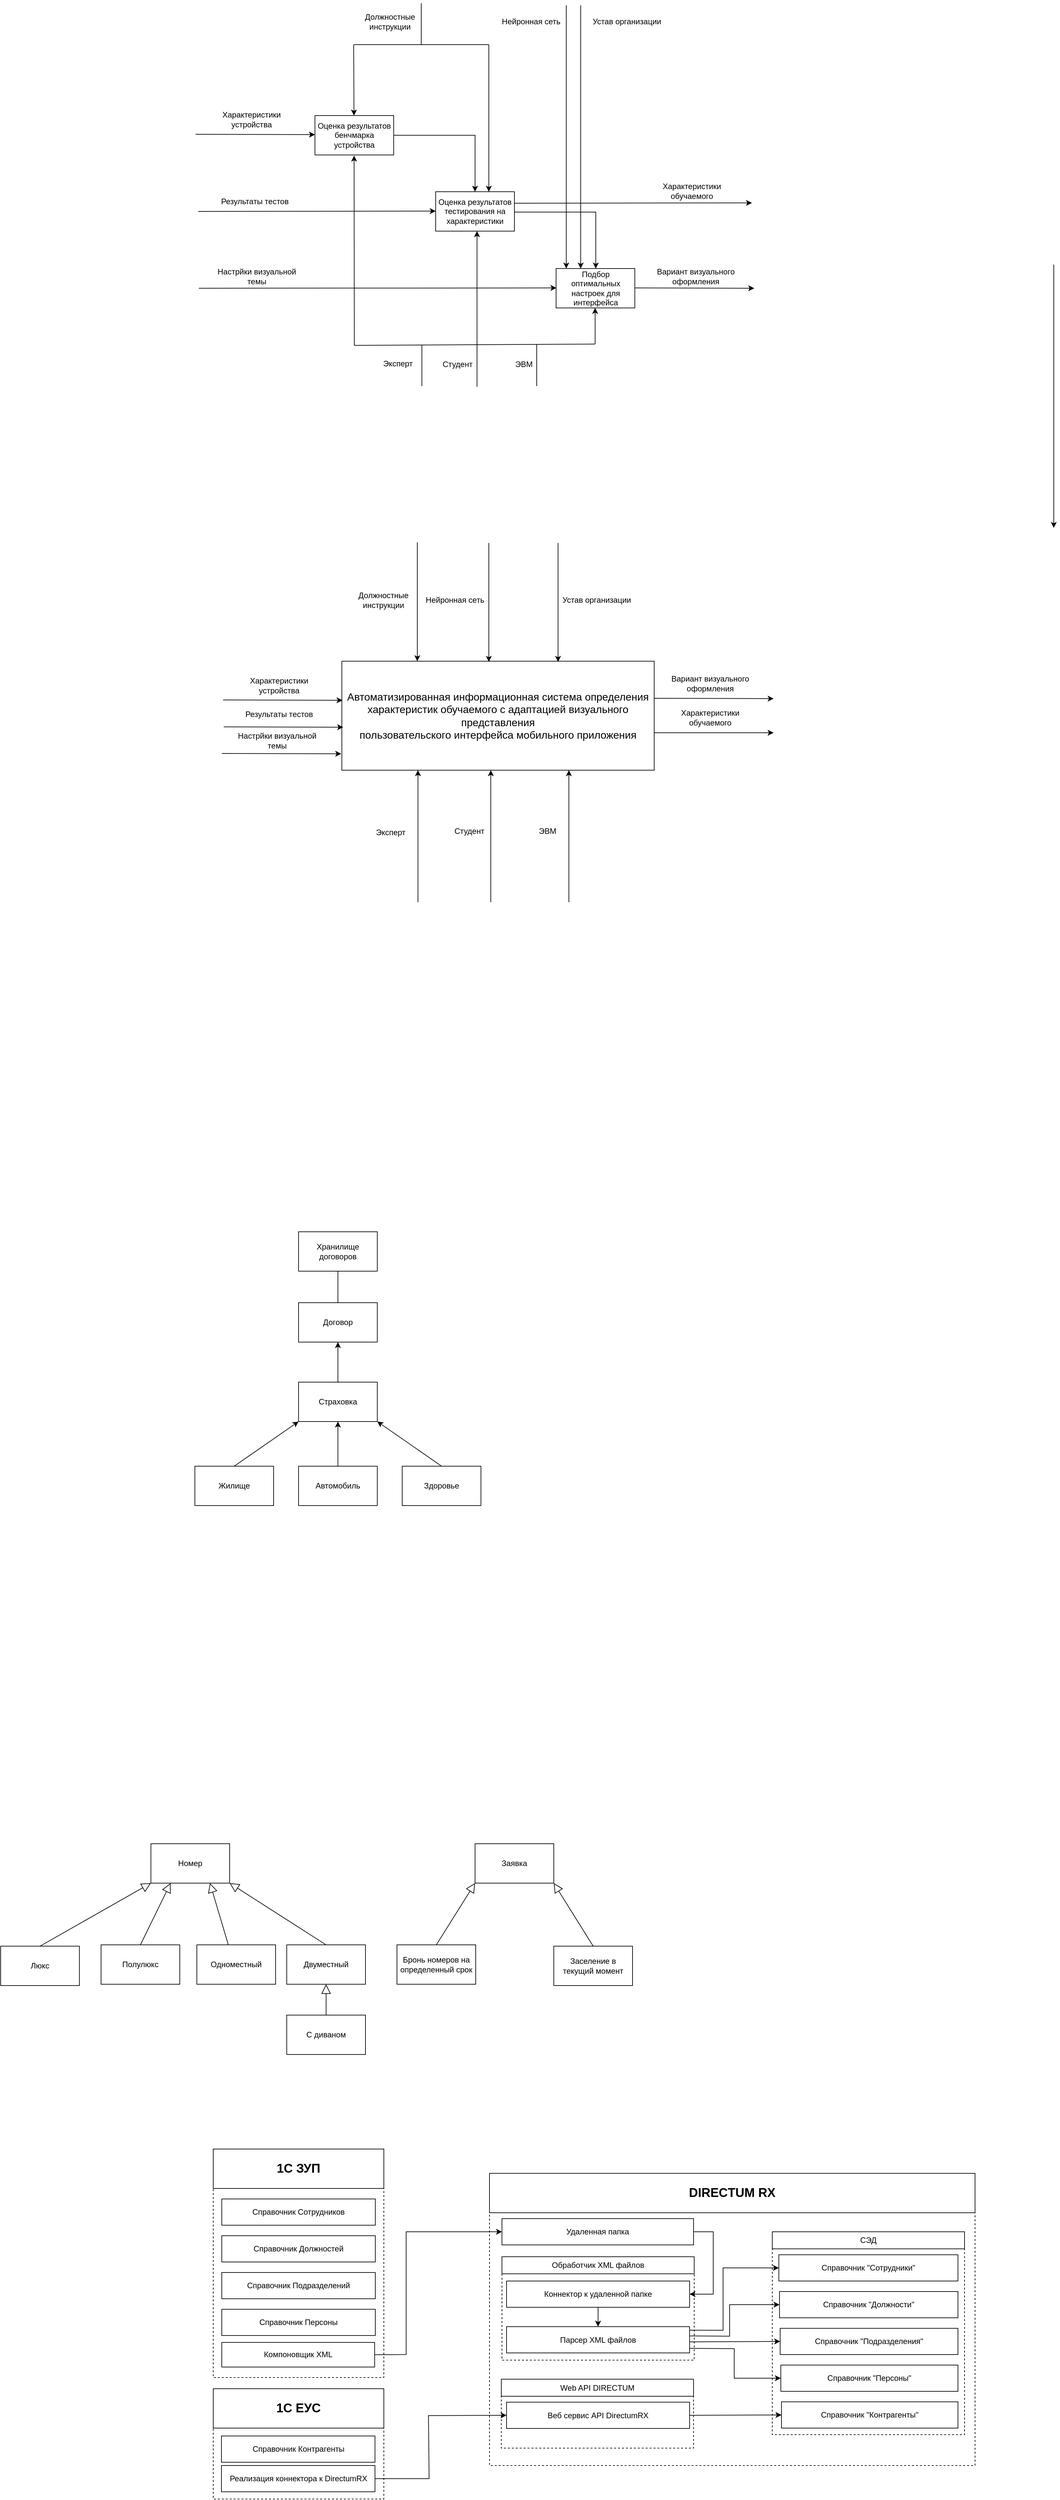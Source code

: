 <mxfile version="22.1.11" type="github">
  <diagram name="Page-1" id="gelu6Epa7kTJqXeX9UKj">
    <mxGraphModel dx="1434" dy="4142" grid="0" gridSize="10" guides="1" tooltips="1" connect="1" arrows="1" fold="1" page="0" pageScale="1" pageWidth="827" pageHeight="1169" math="0" shadow="0">
      <root>
        <mxCell id="0" />
        <mxCell id="1" parent="0" />
        <mxCell id="Wg8cdeqQvcbBTD9FfNea-1" value="" style="rounded=0;whiteSpace=wrap;html=1;dashed=1;" parent="1" vertex="1">
          <mxGeometry x="224" y="796" width="260" height="168" as="geometry" />
        </mxCell>
        <mxCell id="Wg8cdeqQvcbBTD9FfNea-2" value="&lt;b&gt;&lt;font style=&quot;font-size: 19px;&quot;&gt;1С ЕУС&lt;/font&gt;&lt;/b&gt;" style="rounded=0;whiteSpace=wrap;html=1;" parent="1" vertex="1">
          <mxGeometry x="224" y="796" width="260" height="60" as="geometry" />
        </mxCell>
        <mxCell id="lsx9GKsQaSSjaxy5WQpj-1" value="Номер" style="rounded=0;whiteSpace=wrap;html=1;" parent="1" vertex="1">
          <mxGeometry x="129" y="-34" width="120" height="60" as="geometry" />
        </mxCell>
        <mxCell id="lsx9GKsQaSSjaxy5WQpj-2" value="Люкс" style="rounded=0;whiteSpace=wrap;html=1;" parent="1" vertex="1">
          <mxGeometry x="-100" y="122" width="120" height="60" as="geometry" />
        </mxCell>
        <mxCell id="lsx9GKsQaSSjaxy5WQpj-3" value="Полулюкс" style="rounded=0;whiteSpace=wrap;html=1;" parent="1" vertex="1">
          <mxGeometry x="53" y="120" width="120" height="60" as="geometry" />
        </mxCell>
        <mxCell id="lsx9GKsQaSSjaxy5WQpj-4" value="Одноместный" style="rounded=0;whiteSpace=wrap;html=1;" parent="1" vertex="1">
          <mxGeometry x="199" y="120" width="120" height="60" as="geometry" />
        </mxCell>
        <mxCell id="lsx9GKsQaSSjaxy5WQpj-5" value="Двуместный" style="rounded=0;whiteSpace=wrap;html=1;" parent="1" vertex="1">
          <mxGeometry x="336" y="120" width="120" height="60" as="geometry" />
        </mxCell>
        <mxCell id="lsx9GKsQaSSjaxy5WQpj-6" value="С диваном" style="rounded=0;whiteSpace=wrap;html=1;" parent="1" vertex="1">
          <mxGeometry x="336" y="227" width="120" height="60" as="geometry" />
        </mxCell>
        <mxCell id="lsx9GKsQaSSjaxy5WQpj-12" value="Заявка" style="rounded=0;whiteSpace=wrap;html=1;" parent="1" vertex="1">
          <mxGeometry x="623" y="-34" width="120" height="60" as="geometry" />
        </mxCell>
        <mxCell id="lsx9GKsQaSSjaxy5WQpj-14" value="Бронь номеров на определенный срок" style="rounded=0;whiteSpace=wrap;html=1;" parent="1" vertex="1">
          <mxGeometry x="504" y="120" width="120" height="60" as="geometry" />
        </mxCell>
        <mxCell id="lsx9GKsQaSSjaxy5WQpj-15" value="Заселение в текущий момент" style="rounded=0;whiteSpace=wrap;html=1;" parent="1" vertex="1">
          <mxGeometry x="743" y="122" width="120" height="60" as="geometry" />
        </mxCell>
        <mxCell id="oyQbFAzgdjEaKiGW0z0I-9" style="edgeStyle=orthogonalEdgeStyle;rounded=0;orthogonalLoop=1;jettySize=auto;html=1;exitX=0.5;exitY=0;exitDx=0;exitDy=0;entryX=0.5;entryY=1;entryDx=0;entryDy=0;" parent="1" source="oyQbFAzgdjEaKiGW0z0I-1" target="oyQbFAzgdjEaKiGW0z0I-8" edge="1">
          <mxGeometry relative="1" as="geometry" />
        </mxCell>
        <mxCell id="oyQbFAzgdjEaKiGW0z0I-1" value="Страховка" style="rounded=0;whiteSpace=wrap;html=1;" parent="1" vertex="1">
          <mxGeometry x="354" y="-737" width="120" height="60" as="geometry" />
        </mxCell>
        <mxCell id="oyQbFAzgdjEaKiGW0z0I-2" value="Жилище" style="rounded=0;whiteSpace=wrap;html=1;" parent="1" vertex="1">
          <mxGeometry x="196" y="-609" width="120" height="60" as="geometry" />
        </mxCell>
        <mxCell id="oyQbFAzgdjEaKiGW0z0I-6" style="edgeStyle=orthogonalEdgeStyle;rounded=0;orthogonalLoop=1;jettySize=auto;html=1;exitX=0.5;exitY=0;exitDx=0;exitDy=0;entryX=0.5;entryY=1;entryDx=0;entryDy=0;" parent="1" source="oyQbFAzgdjEaKiGW0z0I-3" target="oyQbFAzgdjEaKiGW0z0I-1" edge="1">
          <mxGeometry relative="1" as="geometry" />
        </mxCell>
        <mxCell id="oyQbFAzgdjEaKiGW0z0I-3" value="Автомобиль" style="rounded=0;whiteSpace=wrap;html=1;" parent="1" vertex="1">
          <mxGeometry x="354" y="-609" width="120" height="60" as="geometry" />
        </mxCell>
        <mxCell id="oyQbFAzgdjEaKiGW0z0I-4" value="Здоровье" style="rounded=0;whiteSpace=wrap;html=1;" parent="1" vertex="1">
          <mxGeometry x="512" y="-609" width="120" height="60" as="geometry" />
        </mxCell>
        <mxCell id="oyQbFAzgdjEaKiGW0z0I-5" value="" style="endArrow=classic;html=1;rounded=0;exitX=0.5;exitY=0;exitDx=0;exitDy=0;entryX=0;entryY=1;entryDx=0;entryDy=0;" parent="1" source="oyQbFAzgdjEaKiGW0z0I-2" target="oyQbFAzgdjEaKiGW0z0I-1" edge="1">
          <mxGeometry width="50" height="50" relative="1" as="geometry">
            <mxPoint x="331" y="-620" as="sourcePoint" />
            <mxPoint x="381" y="-670" as="targetPoint" />
          </mxGeometry>
        </mxCell>
        <mxCell id="oyQbFAzgdjEaKiGW0z0I-7" value="" style="endArrow=classic;html=1;rounded=0;exitX=0.5;exitY=0;exitDx=0;exitDy=0;entryX=1;entryY=1;entryDx=0;entryDy=0;" parent="1" source="oyQbFAzgdjEaKiGW0z0I-4" target="oyQbFAzgdjEaKiGW0z0I-1" edge="1">
          <mxGeometry width="50" height="50" relative="1" as="geometry">
            <mxPoint x="472" y="-628" as="sourcePoint" />
            <mxPoint x="522" y="-678" as="targetPoint" />
          </mxGeometry>
        </mxCell>
        <mxCell id="oyQbFAzgdjEaKiGW0z0I-8" value="Договор" style="rounded=0;whiteSpace=wrap;html=1;" parent="1" vertex="1">
          <mxGeometry x="354" y="-858" width="120" height="60" as="geometry" />
        </mxCell>
        <mxCell id="oyQbFAzgdjEaKiGW0z0I-10" value="Хранилище договоров" style="rounded=0;whiteSpace=wrap;html=1;" parent="1" vertex="1">
          <mxGeometry x="354" y="-966" width="120" height="60" as="geometry" />
        </mxCell>
        <mxCell id="oyQbFAzgdjEaKiGW0z0I-12" value="" style="endArrow=none;html=1;rounded=0;entryX=0.5;entryY=1;entryDx=0;entryDy=0;exitX=0.5;exitY=0;exitDx=0;exitDy=0;" parent="1" source="oyQbFAzgdjEaKiGW0z0I-8" target="oyQbFAzgdjEaKiGW0z0I-10" edge="1">
          <mxGeometry width="50" height="50" relative="1" as="geometry">
            <mxPoint x="326" y="-788" as="sourcePoint" />
            <mxPoint x="376" y="-838" as="targetPoint" />
          </mxGeometry>
        </mxCell>
        <mxCell id="6N5KSUoRtckZIOzq281k-1" value="" style="endArrow=block;endFill=0;endSize=12;html=1;rounded=0;exitX=0.5;exitY=0;exitDx=0;exitDy=0;entryX=0;entryY=1;entryDx=0;entryDy=0;" parent="1" source="lsx9GKsQaSSjaxy5WQpj-2" target="lsx9GKsQaSSjaxy5WQpj-1" edge="1">
          <mxGeometry width="160" relative="1" as="geometry">
            <mxPoint x="-73" y="245" as="sourcePoint" />
            <mxPoint x="87" y="245" as="targetPoint" />
          </mxGeometry>
        </mxCell>
        <mxCell id="6N5KSUoRtckZIOzq281k-2" value="" style="endArrow=block;endFill=0;endSize=12;html=1;rounded=0;exitX=0.5;exitY=0;exitDx=0;exitDy=0;entryX=0.25;entryY=1;entryDx=0;entryDy=0;" parent="1" source="lsx9GKsQaSSjaxy5WQpj-3" target="lsx9GKsQaSSjaxy5WQpj-1" edge="1">
          <mxGeometry width="160" relative="1" as="geometry">
            <mxPoint x="-30" y="132" as="sourcePoint" />
            <mxPoint x="139" y="36" as="targetPoint" />
          </mxGeometry>
        </mxCell>
        <mxCell id="6N5KSUoRtckZIOzq281k-3" value="" style="endArrow=block;endFill=0;endSize=12;html=1;rounded=0;exitX=0.4;exitY=0;exitDx=0;exitDy=0;entryX=0.75;entryY=1;entryDx=0;entryDy=0;exitPerimeter=0;" parent="1" source="lsx9GKsQaSSjaxy5WQpj-4" target="lsx9GKsQaSSjaxy5WQpj-1" edge="1">
          <mxGeometry width="160" relative="1" as="geometry">
            <mxPoint x="123" y="130" as="sourcePoint" />
            <mxPoint x="169" y="36" as="targetPoint" />
          </mxGeometry>
        </mxCell>
        <mxCell id="6N5KSUoRtckZIOzq281k-4" value="" style="endArrow=block;endFill=0;endSize=12;html=1;rounded=0;exitX=0.5;exitY=0;exitDx=0;exitDy=0;entryX=1;entryY=1;entryDx=0;entryDy=0;" parent="1" source="lsx9GKsQaSSjaxy5WQpj-5" target="lsx9GKsQaSSjaxy5WQpj-1" edge="1">
          <mxGeometry width="160" relative="1" as="geometry">
            <mxPoint x="257" y="130" as="sourcePoint" />
            <mxPoint x="229" y="36" as="targetPoint" />
          </mxGeometry>
        </mxCell>
        <mxCell id="6N5KSUoRtckZIOzq281k-5" value="" style="endArrow=block;endFill=0;endSize=12;html=1;rounded=0;exitX=0.5;exitY=0;exitDx=0;exitDy=0;entryX=0.5;entryY=1;entryDx=0;entryDy=0;" parent="1" source="lsx9GKsQaSSjaxy5WQpj-6" target="lsx9GKsQaSSjaxy5WQpj-5" edge="1">
          <mxGeometry width="160" relative="1" as="geometry">
            <mxPoint x="406" y="130" as="sourcePoint" />
            <mxPoint x="381" y="211" as="targetPoint" />
          </mxGeometry>
        </mxCell>
        <mxCell id="6N5KSUoRtckZIOzq281k-7" value="" style="endArrow=block;endFill=0;endSize=12;html=1;rounded=0;entryX=0;entryY=1;entryDx=0;entryDy=0;exitX=0.5;exitY=0;exitDx=0;exitDy=0;" parent="1" source="lsx9GKsQaSSjaxy5WQpj-14" target="lsx9GKsQaSSjaxy5WQpj-12" edge="1">
          <mxGeometry width="160" relative="1" as="geometry">
            <mxPoint x="332" y="122" as="sourcePoint" />
            <mxPoint x="492" y="122" as="targetPoint" />
          </mxGeometry>
        </mxCell>
        <mxCell id="6N5KSUoRtckZIOzq281k-8" value="" style="endArrow=block;endFill=0;endSize=12;html=1;rounded=0;entryX=1;entryY=1;entryDx=0;entryDy=0;exitX=0.5;exitY=0;exitDx=0;exitDy=0;" parent="1" source="lsx9GKsQaSSjaxy5WQpj-15" target="lsx9GKsQaSSjaxy5WQpj-12" edge="1">
          <mxGeometry width="160" relative="1" as="geometry">
            <mxPoint x="574" y="130" as="sourcePoint" />
            <mxPoint x="633" y="36" as="targetPoint" />
          </mxGeometry>
        </mxCell>
        <mxCell id="-ynzB96KipkDcy184xXd-1" value="" style="rounded=0;whiteSpace=wrap;html=1;dashed=1;" parent="1" vertex="1">
          <mxGeometry x="224" y="431" width="260" height="348" as="geometry" />
        </mxCell>
        <mxCell id="-ynzB96KipkDcy184xXd-2" value="&lt;b&gt;&lt;font style=&quot;font-size: 19px;&quot;&gt;1C ЗУП&lt;/font&gt;&lt;/b&gt;" style="rounded=0;whiteSpace=wrap;html=1;" parent="1" vertex="1">
          <mxGeometry x="224" y="431" width="260" height="60" as="geometry" />
        </mxCell>
        <mxCell id="-ynzB96KipkDcy184xXd-3" value="Справочник Сотрудников" style="rounded=0;whiteSpace=wrap;html=1;" parent="1" vertex="1">
          <mxGeometry x="237" y="507" width="234" height="40" as="geometry" />
        </mxCell>
        <mxCell id="-ynzB96KipkDcy184xXd-4" value="Справочник Должностей" style="rounded=0;whiteSpace=wrap;html=1;" parent="1" vertex="1">
          <mxGeometry x="237" y="563" width="234" height="40" as="geometry" />
        </mxCell>
        <mxCell id="-ynzB96KipkDcy184xXd-5" value="Справочник Подразделений" style="rounded=0;whiteSpace=wrap;html=1;" parent="1" vertex="1">
          <mxGeometry x="237" y="619" width="234" height="40" as="geometry" />
        </mxCell>
        <mxCell id="-ynzB96KipkDcy184xXd-6" value="Справочник Персоны" style="rounded=0;whiteSpace=wrap;html=1;" parent="1" vertex="1">
          <mxGeometry x="237" y="675" width="234" height="40" as="geometry" />
        </mxCell>
        <mxCell id="-ynzB96KipkDcy184xXd-7" value="Справочник Контрагенты" style="rounded=0;whiteSpace=wrap;html=1;" parent="1" vertex="1">
          <mxGeometry x="236.5" y="868" width="234" height="40" as="geometry" />
        </mxCell>
        <mxCell id="-ynzB96KipkDcy184xXd-8" value="Реализация коннектора к DirectumRX" style="rounded=0;whiteSpace=wrap;html=1;" parent="1" vertex="1">
          <mxGeometry x="236.5" y="913" width="234" height="40" as="geometry" />
        </mxCell>
        <mxCell id="-ynzB96KipkDcy184xXd-9" value="" style="rounded=0;whiteSpace=wrap;html=1;dashed=1;" parent="1" vertex="1">
          <mxGeometry x="645" y="468" width="740" height="445" as="geometry" />
        </mxCell>
        <mxCell id="-ynzB96KipkDcy184xXd-10" value="&lt;b&gt;&lt;font style=&quot;font-size: 19px;&quot;&gt;DIRECTUM RX&lt;/font&gt;&lt;/b&gt;" style="rounded=0;whiteSpace=wrap;html=1;" parent="1" vertex="1">
          <mxGeometry x="645" y="468" width="740" height="60" as="geometry" />
        </mxCell>
        <mxCell id="-ynzB96KipkDcy184xXd-11" value="" style="rounded=0;whiteSpace=wrap;html=1;dashed=1;" parent="1" vertex="1">
          <mxGeometry x="663" y="781.5" width="293" height="105" as="geometry" />
        </mxCell>
        <mxCell id="-ynzB96KipkDcy184xXd-12" value="Web API DIRECTUM" style="rounded=0;whiteSpace=wrap;html=1;" parent="1" vertex="1">
          <mxGeometry x="663" y="781.5" width="293" height="26" as="geometry" />
        </mxCell>
        <mxCell id="-ynzB96KipkDcy184xXd-13" value="Веб сервис API DirectumRX" style="rounded=0;whiteSpace=wrap;html=1;" parent="1" vertex="1">
          <mxGeometry x="671" y="816.5" width="279" height="40" as="geometry" />
        </mxCell>
        <mxCell id="-ynzB96KipkDcy184xXd-15" value="" style="rounded=0;whiteSpace=wrap;html=1;dashed=1;" parent="1" vertex="1">
          <mxGeometry x="664" y="621" width="293" height="131.5" as="geometry" />
        </mxCell>
        <mxCell id="-ynzB96KipkDcy184xXd-16" value="Обработчик XML файлов" style="rounded=0;whiteSpace=wrap;html=1;" parent="1" vertex="1">
          <mxGeometry x="664" y="595" width="293" height="26" as="geometry" />
        </mxCell>
        <mxCell id="-ynzB96KipkDcy184xXd-14" value="Коннектор к удаленной папке" style="rounded=0;whiteSpace=wrap;html=1;" parent="1" vertex="1">
          <mxGeometry x="671" y="632" width="279" height="40" as="geometry" />
        </mxCell>
        <mxCell id="-ynzB96KipkDcy184xXd-17" value="Парсер XML файлов" style="rounded=0;whiteSpace=wrap;html=1;" parent="1" vertex="1">
          <mxGeometry x="671" y="701.5" width="279" height="40" as="geometry" />
        </mxCell>
        <mxCell id="-ynzB96KipkDcy184xXd-18" value="" style="rounded=0;whiteSpace=wrap;html=1;dashed=1;" parent="1" vertex="1">
          <mxGeometry x="1076" y="557" width="293" height="309" as="geometry" />
        </mxCell>
        <mxCell id="-ynzB96KipkDcy184xXd-19" value="СЭД" style="rounded=0;whiteSpace=wrap;html=1;" parent="1" vertex="1">
          <mxGeometry x="1076" y="557" width="293" height="26" as="geometry" />
        </mxCell>
        <mxCell id="-ynzB96KipkDcy184xXd-26" value="Справочник &quot;Сотрудники&quot;" style="rounded=0;whiteSpace=wrap;html=1;" parent="1" vertex="1">
          <mxGeometry x="1086" y="592" width="273" height="40" as="geometry" />
        </mxCell>
        <mxCell id="-ynzB96KipkDcy184xXd-27" value="Справочник &quot;Должности&quot;" style="rounded=0;whiteSpace=wrap;html=1;" parent="1" vertex="1">
          <mxGeometry x="1087" y="648" width="272" height="40" as="geometry" />
        </mxCell>
        <mxCell id="-ynzB96KipkDcy184xXd-28" value="Справочник &quot;Подразделения&quot;" style="rounded=0;whiteSpace=wrap;html=1;" parent="1" vertex="1">
          <mxGeometry x="1088" y="704" width="271" height="40" as="geometry" />
        </mxCell>
        <mxCell id="-ynzB96KipkDcy184xXd-29" value="Справочник &quot;Персоны&quot;" style="rounded=0;whiteSpace=wrap;html=1;" parent="1" vertex="1">
          <mxGeometry x="1089" y="760" width="270" height="40" as="geometry" />
        </mxCell>
        <mxCell id="-ynzB96KipkDcy184xXd-30" value="Справочник &quot;Контрагенты&quot;" style="rounded=0;whiteSpace=wrap;html=1;" parent="1" vertex="1">
          <mxGeometry x="1090" y="816" width="269" height="40" as="geometry" />
        </mxCell>
        <mxCell id="-ynzB96KipkDcy184xXd-32" value="" style="endArrow=classic;html=1;rounded=0;exitX=0.5;exitY=1;exitDx=0;exitDy=0;entryX=0.5;entryY=0;entryDx=0;entryDy=0;" parent="1" source="-ynzB96KipkDcy184xXd-14" target="-ynzB96KipkDcy184xXd-17" edge="1">
          <mxGeometry width="50" height="50" relative="1" as="geometry">
            <mxPoint x="807" y="723.5" as="sourcePoint" />
            <mxPoint x="857" y="673.5" as="targetPoint" />
          </mxGeometry>
        </mxCell>
        <mxCell id="-ynzB96KipkDcy184xXd-33" value="" style="endArrow=classic;html=1;rounded=0;exitX=1;exitY=0.5;exitDx=0;exitDy=0;entryX=0;entryY=0.5;entryDx=0;entryDy=0;" parent="1" source="-ynzB96KipkDcy184xXd-8" target="-ynzB96KipkDcy184xXd-13" edge="1">
          <mxGeometry width="50" height="50" relative="1" as="geometry">
            <mxPoint x="781" y="758" as="sourcePoint" />
            <mxPoint x="831" y="708" as="targetPoint" />
            <Array as="points">
              <mxPoint x="553" y="933" />
              <mxPoint x="552" y="837" />
            </Array>
          </mxGeometry>
        </mxCell>
        <mxCell id="-ynzB96KipkDcy184xXd-34" value="" style="endArrow=classic;html=1;rounded=0;exitX=1;exitY=0.5;exitDx=0;exitDy=0;entryX=0;entryY=0.5;entryDx=0;entryDy=0;" parent="1" source="-ynzB96KipkDcy184xXd-13" target="-ynzB96KipkDcy184xXd-30" edge="1">
          <mxGeometry width="50" height="50" relative="1" as="geometry">
            <mxPoint x="781" y="657" as="sourcePoint" />
            <mxPoint x="831" y="607" as="targetPoint" />
          </mxGeometry>
        </mxCell>
        <mxCell id="-ynzB96KipkDcy184xXd-35" value="" style="endArrow=classic;html=1;rounded=0;exitX=1.002;exitY=0.354;exitDx=0;exitDy=0;entryX=0;entryY=0.5;entryDx=0;entryDy=0;exitPerimeter=0;" parent="1" source="-ynzB96KipkDcy184xXd-17" target="-ynzB96KipkDcy184xXd-27" edge="1">
          <mxGeometry width="50" height="50" relative="1" as="geometry">
            <mxPoint x="781" y="771" as="sourcePoint" />
            <mxPoint x="831" y="721" as="targetPoint" />
            <Array as="points">
              <mxPoint x="1011" y="716" />
              <mxPoint x="1011" y="668" />
            </Array>
          </mxGeometry>
        </mxCell>
        <mxCell id="-ynzB96KipkDcy184xXd-36" value="" style="endArrow=classic;html=1;rounded=0;exitX=1;exitY=0.134;exitDx=0;exitDy=0;entryX=0;entryY=0.5;entryDx=0;entryDy=0;exitPerimeter=0;" parent="1" source="-ynzB96KipkDcy184xXd-17" target="-ynzB96KipkDcy184xXd-26" edge="1">
          <mxGeometry width="50" height="50" relative="1" as="geometry">
            <mxPoint x="954" y="642" as="sourcePoint" />
            <mxPoint x="1004" y="592" as="targetPoint" />
            <Array as="points">
              <mxPoint x="1001" y="707" />
              <mxPoint x="1001" y="612" />
            </Array>
          </mxGeometry>
        </mxCell>
        <mxCell id="-ynzB96KipkDcy184xXd-38" value="" style="endArrow=classic;html=1;rounded=0;exitX=1.002;exitY=0.578;exitDx=0;exitDy=0;entryX=0;entryY=0.5;entryDx=0;entryDy=0;exitPerimeter=0;" parent="1" source="-ynzB96KipkDcy184xXd-17" target="-ynzB96KipkDcy184xXd-28" edge="1">
          <mxGeometry width="50" height="50" relative="1" as="geometry">
            <mxPoint x="971" y="794" as="sourcePoint" />
            <mxPoint x="1021" y="744" as="targetPoint" />
          </mxGeometry>
        </mxCell>
        <mxCell id="-ynzB96KipkDcy184xXd-39" value="" style="endArrow=classic;html=1;rounded=0;exitX=0.999;exitY=0.826;exitDx=0;exitDy=0;exitPerimeter=0;entryX=0;entryY=0.5;entryDx=0;entryDy=0;" parent="1" source="-ynzB96KipkDcy184xXd-17" target="-ynzB96KipkDcy184xXd-29" edge="1">
          <mxGeometry width="50" height="50" relative="1" as="geometry">
            <mxPoint x="994" y="799" as="sourcePoint" />
            <mxPoint x="1044" y="749" as="targetPoint" />
            <Array as="points">
              <mxPoint x="1018" y="735" />
              <mxPoint x="1018" y="780" />
            </Array>
          </mxGeometry>
        </mxCell>
        <mxCell id="-ynzB96KipkDcy184xXd-40" value="Удаленная папка" style="rounded=0;whiteSpace=wrap;html=1;" parent="1" vertex="1">
          <mxGeometry x="664" y="537" width="292" height="40" as="geometry" />
        </mxCell>
        <mxCell id="-ynzB96KipkDcy184xXd-41" value="" style="endArrow=classic;html=1;rounded=0;exitX=1;exitY=0.5;exitDx=0;exitDy=0;entryX=1;entryY=0.5;entryDx=0;entryDy=0;" parent="1" source="-ynzB96KipkDcy184xXd-40" target="-ynzB96KipkDcy184xXd-14" edge="1">
          <mxGeometry width="50" height="50" relative="1" as="geometry">
            <mxPoint x="972" y="599" as="sourcePoint" />
            <mxPoint x="1022" y="549" as="targetPoint" />
            <Array as="points">
              <mxPoint x="986" y="557" />
              <mxPoint x="986" y="652" />
            </Array>
          </mxGeometry>
        </mxCell>
        <mxCell id="-ynzB96KipkDcy184xXd-43" value="Компоновщик XML" style="rounded=0;whiteSpace=wrap;html=1;" parent="1" vertex="1">
          <mxGeometry x="237" y="725.5" width="233" height="37.5" as="geometry" />
        </mxCell>
        <mxCell id="-ynzB96KipkDcy184xXd-44" value="" style="endArrow=classic;html=1;rounded=0;exitX=1;exitY=0.5;exitDx=0;exitDy=0;entryX=0;entryY=0.5;entryDx=0;entryDy=0;" parent="1" source="-ynzB96KipkDcy184xXd-43" target="-ynzB96KipkDcy184xXd-40" edge="1">
          <mxGeometry width="50" height="50" relative="1" as="geometry">
            <mxPoint x="524" y="795" as="sourcePoint" />
            <mxPoint x="574" y="745" as="targetPoint" />
            <Array as="points">
              <mxPoint x="518" y="744" />
              <mxPoint x="518" y="557" />
            </Array>
          </mxGeometry>
        </mxCell>
        <mxCell id="WsaXtoAqv793g3OVzuPL-1" value="&lt;font style=&quot;font-size: 16px;&quot;&gt;Автоматизированная информационная система определения&lt;br&gt;характеристик обучаемого с адаптацией визуального представления&lt;br&gt;пользовательского интерфейса мобильного приложения&lt;/font&gt;" style="rounded=0;whiteSpace=wrap;html=1;" vertex="1" parent="1">
          <mxGeometry x="420" y="-1835" width="476" height="166" as="geometry" />
        </mxCell>
        <mxCell id="WsaXtoAqv793g3OVzuPL-2" value="" style="endArrow=classic;html=1;rounded=0;exitX=1;exitY=0.25;exitDx=0;exitDy=0;" edge="1" parent="1">
          <mxGeometry width="50" height="50" relative="1" as="geometry">
            <mxPoint x="896" y="-1778.5" as="sourcePoint" />
            <mxPoint x="1078" y="-1778" as="targetPoint" />
          </mxGeometry>
        </mxCell>
        <mxCell id="WsaXtoAqv793g3OVzuPL-5" value="Вариант визуального оформления" style="text;html=1;strokeColor=none;fillColor=none;align=center;verticalAlign=middle;whiteSpace=wrap;rounded=0;" vertex="1" parent="1">
          <mxGeometry x="918" y="-1816" width="127" height="30" as="geometry" />
        </mxCell>
        <mxCell id="WsaXtoAqv793g3OVzuPL-6" value="" style="endArrow=classic;html=1;rounded=0;exitX=1;exitY=0.25;exitDx=0;exitDy=0;" edge="1" parent="1">
          <mxGeometry width="50" height="50" relative="1" as="geometry">
            <mxPoint x="896" y="-1726" as="sourcePoint" />
            <mxPoint x="1078" y="-1726" as="targetPoint" />
          </mxGeometry>
        </mxCell>
        <mxCell id="WsaXtoAqv793g3OVzuPL-7" value="Характеристики обучаемого" style="text;html=1;strokeColor=none;fillColor=none;align=center;verticalAlign=middle;whiteSpace=wrap;rounded=0;" vertex="1" parent="1">
          <mxGeometry x="918" y="-1764" width="127" height="30" as="geometry" />
        </mxCell>
        <mxCell id="WsaXtoAqv793g3OVzuPL-8" value="" style="endArrow=classic;html=1;rounded=0;exitX=1;exitY=0.25;exitDx=0;exitDy=0;" edge="1" parent="1">
          <mxGeometry width="50" height="50" relative="1" as="geometry">
            <mxPoint x="239" y="-1776" as="sourcePoint" />
            <mxPoint x="421" y="-1775.5" as="targetPoint" />
          </mxGeometry>
        </mxCell>
        <mxCell id="WsaXtoAqv793g3OVzuPL-9" value="Характеристики устройства" style="text;html=1;strokeColor=none;fillColor=none;align=center;verticalAlign=middle;whiteSpace=wrap;rounded=0;" vertex="1" parent="1">
          <mxGeometry x="261" y="-1813.5" width="127" height="30" as="geometry" />
        </mxCell>
        <mxCell id="WsaXtoAqv793g3OVzuPL-10" value="" style="endArrow=classic;html=1;rounded=0;exitX=1;exitY=0.25;exitDx=0;exitDy=0;" edge="1" parent="1">
          <mxGeometry width="50" height="50" relative="1" as="geometry">
            <mxPoint x="240" y="-1735" as="sourcePoint" />
            <mxPoint x="422" y="-1734.5" as="targetPoint" />
          </mxGeometry>
        </mxCell>
        <mxCell id="WsaXtoAqv793g3OVzuPL-11" value="Результаты тестов" style="text;html=1;strokeColor=none;fillColor=none;align=center;verticalAlign=middle;whiteSpace=wrap;rounded=0;" vertex="1" parent="1">
          <mxGeometry x="261" y="-1769.5" width="127" height="30" as="geometry" />
        </mxCell>
        <mxCell id="WsaXtoAqv793g3OVzuPL-13" value="" style="endArrow=classic;html=1;rounded=0;entryX=0.25;entryY=1;entryDx=0;entryDy=0;" edge="1" parent="1">
          <mxGeometry width="50" height="50" relative="1" as="geometry">
            <mxPoint x="647" y="-1468" as="sourcePoint" />
            <mxPoint x="647" y="-1669" as="targetPoint" />
          </mxGeometry>
        </mxCell>
        <mxCell id="WsaXtoAqv793g3OVzuPL-14" value="Студент" style="text;html=1;strokeColor=none;fillColor=none;align=center;verticalAlign=middle;whiteSpace=wrap;rounded=0;" vertex="1" parent="1">
          <mxGeometry x="551" y="-1591" width="127" height="30" as="geometry" />
        </mxCell>
        <mxCell id="WsaXtoAqv793g3OVzuPL-15" value="" style="endArrow=classic;html=1;rounded=0;entryX=0.25;entryY=1;entryDx=0;entryDy=0;" edge="1" parent="1">
          <mxGeometry width="50" height="50" relative="1" as="geometry">
            <mxPoint x="766" y="-1468" as="sourcePoint" />
            <mxPoint x="766" y="-1669" as="targetPoint" />
          </mxGeometry>
        </mxCell>
        <mxCell id="WsaXtoAqv793g3OVzuPL-16" value="ЭВМ" style="text;html=1;strokeColor=none;fillColor=none;align=center;verticalAlign=middle;whiteSpace=wrap;rounded=0;" vertex="1" parent="1">
          <mxGeometry x="670" y="-1591" width="127" height="30" as="geometry" />
        </mxCell>
        <mxCell id="WsaXtoAqv793g3OVzuPL-17" value="" style="endArrow=classic;html=1;rounded=0;entryX=0.25;entryY=0;entryDx=0;entryDy=0;" edge="1" parent="1">
          <mxGeometry width="50" height="50" relative="1" as="geometry">
            <mxPoint x="644" y="-2015" as="sourcePoint" />
            <mxPoint x="644" y="-1834" as="targetPoint" />
          </mxGeometry>
        </mxCell>
        <mxCell id="WsaXtoAqv793g3OVzuPL-18" value="Нейронная сеть" style="text;html=1;strokeColor=none;fillColor=none;align=center;verticalAlign=middle;whiteSpace=wrap;rounded=0;" vertex="1" parent="1">
          <mxGeometry x="529" y="-1943" width="127" height="30" as="geometry" />
        </mxCell>
        <mxCell id="WsaXtoAqv793g3OVzuPL-19" value="" style="endArrow=classic;html=1;rounded=0;entryX=0.25;entryY=0;entryDx=0;entryDy=0;" edge="1" parent="1">
          <mxGeometry width="50" height="50" relative="1" as="geometry">
            <mxPoint x="749.5" y="-2015" as="sourcePoint" />
            <mxPoint x="749.5" y="-1834" as="targetPoint" />
          </mxGeometry>
        </mxCell>
        <mxCell id="WsaXtoAqv793g3OVzuPL-20" value="Устав организации" style="text;html=1;strokeColor=none;fillColor=none;align=center;verticalAlign=middle;whiteSpace=wrap;rounded=0;" vertex="1" parent="1">
          <mxGeometry x="745" y="-1943" width="127" height="30" as="geometry" />
        </mxCell>
        <mxCell id="WsaXtoAqv793g3OVzuPL-21" value="Оценка результатов бенчмарка устройства" style="rounded=0;whiteSpace=wrap;html=1;" vertex="1" parent="1">
          <mxGeometry x="379" y="-2666" width="120" height="60" as="geometry" />
        </mxCell>
        <mxCell id="WsaXtoAqv793g3OVzuPL-22" value="Оценка результатов тестирования на характеристики" style="rounded=0;whiteSpace=wrap;html=1;" vertex="1" parent="1">
          <mxGeometry x="563" y="-2550" width="120" height="60" as="geometry" />
        </mxCell>
        <mxCell id="WsaXtoAqv793g3OVzuPL-23" value="" style="endArrow=classic;html=1;rounded=0;exitX=1;exitY=0.5;exitDx=0;exitDy=0;entryX=0.5;entryY=0;entryDx=0;entryDy=0;" edge="1" parent="1" source="WsaXtoAqv793g3OVzuPL-21" target="WsaXtoAqv793g3OVzuPL-22">
          <mxGeometry width="50" height="50" relative="1" as="geometry">
            <mxPoint x="519" y="-2609" as="sourcePoint" />
            <mxPoint x="569" y="-2659" as="targetPoint" />
            <Array as="points">
              <mxPoint x="623" y="-2636" />
            </Array>
          </mxGeometry>
        </mxCell>
        <mxCell id="WsaXtoAqv793g3OVzuPL-24" value="" style="endArrow=classic;html=1;rounded=0;exitX=1;exitY=0.25;exitDx=0;exitDy=0;" edge="1" parent="1">
          <mxGeometry width="50" height="50" relative="1" as="geometry">
            <mxPoint x="237" y="-1694.5" as="sourcePoint" />
            <mxPoint x="419" y="-1694" as="targetPoint" />
          </mxGeometry>
        </mxCell>
        <mxCell id="WsaXtoAqv793g3OVzuPL-25" value="Настрйки визуальной темы" style="text;html=1;strokeColor=none;fillColor=none;align=center;verticalAlign=middle;whiteSpace=wrap;rounded=0;" vertex="1" parent="1">
          <mxGeometry x="258" y="-1729" width="127" height="30" as="geometry" />
        </mxCell>
        <mxCell id="WsaXtoAqv793g3OVzuPL-26" value="Подбор оптимальных настроек для интерфейса" style="rounded=0;whiteSpace=wrap;html=1;" vertex="1" parent="1">
          <mxGeometry x="746.5" y="-2433" width="120" height="60" as="geometry" />
        </mxCell>
        <mxCell id="WsaXtoAqv793g3OVzuPL-27" value="" style="endArrow=classic;html=1;rounded=0;exitX=1;exitY=0.5;exitDx=0;exitDy=0;entryX=0.5;entryY=0;entryDx=0;entryDy=0;" edge="1" parent="1">
          <mxGeometry width="50" height="50" relative="1" as="geometry">
            <mxPoint x="683" y="-2519" as="sourcePoint" />
            <mxPoint x="807" y="-2433" as="targetPoint" />
            <Array as="points">
              <mxPoint x="807" y="-2519" />
            </Array>
          </mxGeometry>
        </mxCell>
        <mxCell id="WsaXtoAqv793g3OVzuPL-28" value="" style="endArrow=classic;html=1;rounded=0;exitX=1;exitY=0.25;exitDx=0;exitDy=0;" edge="1" parent="1">
          <mxGeometry width="50" height="50" relative="1" as="geometry">
            <mxPoint x="197" y="-2637.5" as="sourcePoint" />
            <mxPoint x="379" y="-2637" as="targetPoint" />
          </mxGeometry>
        </mxCell>
        <mxCell id="WsaXtoAqv793g3OVzuPL-29" value="Характеристики устройства" style="text;html=1;strokeColor=none;fillColor=none;align=center;verticalAlign=middle;whiteSpace=wrap;rounded=0;" vertex="1" parent="1">
          <mxGeometry x="219" y="-2675" width="127" height="30" as="geometry" />
        </mxCell>
        <mxCell id="WsaXtoAqv793g3OVzuPL-30" value="" style="endArrow=classic;html=1;rounded=0;" edge="1" parent="1">
          <mxGeometry width="50" height="50" relative="1" as="geometry">
            <mxPoint x="201" y="-2520" as="sourcePoint" />
            <mxPoint x="563" y="-2520.5" as="targetPoint" />
          </mxGeometry>
        </mxCell>
        <mxCell id="WsaXtoAqv793g3OVzuPL-31" value="Результаты тестов" style="text;html=1;strokeColor=none;fillColor=none;align=center;verticalAlign=middle;whiteSpace=wrap;rounded=0;" vertex="1" parent="1">
          <mxGeometry x="224" y="-2550" width="127" height="30" as="geometry" />
        </mxCell>
        <mxCell id="WsaXtoAqv793g3OVzuPL-32" value="" style="endArrow=classic;html=1;rounded=0;" edge="1" parent="1">
          <mxGeometry width="50" height="50" relative="1" as="geometry">
            <mxPoint x="202" y="-2403" as="sourcePoint" />
            <mxPoint x="747" y="-2403.5" as="targetPoint" />
          </mxGeometry>
        </mxCell>
        <mxCell id="WsaXtoAqv793g3OVzuPL-33" value="Настрйки визуальной темы" style="text;html=1;strokeColor=none;fillColor=none;align=center;verticalAlign=middle;whiteSpace=wrap;rounded=0;" vertex="1" parent="1">
          <mxGeometry x="227" y="-2436" width="127" height="30" as="geometry" />
        </mxCell>
        <mxCell id="WsaXtoAqv793g3OVzuPL-34" value="" style="endArrow=classic;html=1;rounded=0;" edge="1" parent="1">
          <mxGeometry width="50" height="50" relative="1" as="geometry">
            <mxPoint x="683" y="-2532.5" as="sourcePoint" />
            <mxPoint x="1045" y="-2533" as="targetPoint" />
          </mxGeometry>
        </mxCell>
        <mxCell id="WsaXtoAqv793g3OVzuPL-35" value="" style="endArrow=classic;html=1;rounded=0;exitX=1;exitY=0.25;exitDx=0;exitDy=0;" edge="1" parent="1">
          <mxGeometry width="50" height="50" relative="1" as="geometry">
            <mxPoint x="866.5" y="-2403.5" as="sourcePoint" />
            <mxPoint x="1048.5" y="-2403" as="targetPoint" />
          </mxGeometry>
        </mxCell>
        <mxCell id="WsaXtoAqv793g3OVzuPL-36" value="Вариант визуального оформления" style="text;html=1;strokeColor=none;fillColor=none;align=center;verticalAlign=middle;whiteSpace=wrap;rounded=0;" vertex="1" parent="1">
          <mxGeometry x="896" y="-2436" width="127" height="30" as="geometry" />
        </mxCell>
        <mxCell id="WsaXtoAqv793g3OVzuPL-37" value="Характеристики обучаемого" style="text;html=1;strokeColor=none;fillColor=none;align=center;verticalAlign=middle;whiteSpace=wrap;rounded=0;" vertex="1" parent="1">
          <mxGeometry x="890" y="-2566" width="127" height="30" as="geometry" />
        </mxCell>
        <mxCell id="WsaXtoAqv793g3OVzuPL-38" value="" style="endArrow=classic;html=1;rounded=0;entryX=0.25;entryY=0;entryDx=0;entryDy=0;" edge="1" parent="1">
          <mxGeometry width="50" height="50" relative="1" as="geometry">
            <mxPoint x="535" y="-2016" as="sourcePoint" />
            <mxPoint x="535" y="-1835" as="targetPoint" />
          </mxGeometry>
        </mxCell>
        <mxCell id="WsaXtoAqv793g3OVzuPL-39" value="Должностные инструкции" style="text;html=1;strokeColor=none;fillColor=none;align=center;verticalAlign=middle;whiteSpace=wrap;rounded=0;" vertex="1" parent="1">
          <mxGeometry x="420" y="-1943" width="127" height="30" as="geometry" />
        </mxCell>
        <mxCell id="WsaXtoAqv793g3OVzuPL-40" value="" style="endArrow=classic;html=1;rounded=0;entryX=0.25;entryY=0;entryDx=0;entryDy=0;" edge="1" parent="1">
          <mxGeometry width="50" height="50" relative="1" as="geometry">
            <mxPoint x="438" y="-2774" as="sourcePoint" />
            <mxPoint x="438.5" y="-2666" as="targetPoint" />
          </mxGeometry>
        </mxCell>
        <mxCell id="WsaXtoAqv793g3OVzuPL-41" value="" style="endArrow=classic;html=1;rounded=0;entryX=0.25;entryY=0;entryDx=0;entryDy=0;" edge="1" parent="1">
          <mxGeometry width="50" height="50" relative="1" as="geometry">
            <mxPoint x="644" y="-2774" as="sourcePoint" />
            <mxPoint x="644" y="-2550" as="targetPoint" />
          </mxGeometry>
        </mxCell>
        <mxCell id="WsaXtoAqv793g3OVzuPL-42" value="" style="endArrow=none;html=1;rounded=0;" edge="1" parent="1">
          <mxGeometry width="50" height="50" relative="1" as="geometry">
            <mxPoint x="438" y="-2774" as="sourcePoint" />
            <mxPoint x="644" y="-2774" as="targetPoint" />
          </mxGeometry>
        </mxCell>
        <mxCell id="WsaXtoAqv793g3OVzuPL-43" value="" style="endArrow=none;html=1;rounded=0;" edge="1" parent="1">
          <mxGeometry width="50" height="50" relative="1" as="geometry">
            <mxPoint x="541" y="-2774" as="sourcePoint" />
            <mxPoint x="541" y="-2837" as="targetPoint" />
          </mxGeometry>
        </mxCell>
        <mxCell id="WsaXtoAqv793g3OVzuPL-44" value="Должностные инструкции" style="text;html=1;strokeColor=none;fillColor=none;align=center;verticalAlign=middle;whiteSpace=wrap;rounded=0;" vertex="1" parent="1">
          <mxGeometry x="430" y="-2824" width="127" height="30" as="geometry" />
        </mxCell>
        <mxCell id="WsaXtoAqv793g3OVzuPL-46" value="" style="endArrow=classic;html=1;rounded=0;entryX=0.25;entryY=0;entryDx=0;entryDy=0;" edge="1" parent="1">
          <mxGeometry width="50" height="50" relative="1" as="geometry">
            <mxPoint x="762" y="-2834" as="sourcePoint" />
            <mxPoint x="762" y="-2433" as="targetPoint" />
          </mxGeometry>
        </mxCell>
        <mxCell id="WsaXtoAqv793g3OVzuPL-47" value="" style="endArrow=classic;html=1;rounded=0;entryX=0.25;entryY=0;entryDx=0;entryDy=0;" edge="1" parent="1">
          <mxGeometry width="50" height="50" relative="1" as="geometry">
            <mxPoint x="1505" y="-2439" as="sourcePoint" />
            <mxPoint x="1505" y="-2038" as="targetPoint" />
          </mxGeometry>
        </mxCell>
        <mxCell id="WsaXtoAqv793g3OVzuPL-48" value="" style="endArrow=classic;html=1;rounded=0;entryX=0.25;entryY=0;entryDx=0;entryDy=0;" edge="1" parent="1">
          <mxGeometry width="50" height="50" relative="1" as="geometry">
            <mxPoint x="784" y="-2834" as="sourcePoint" />
            <mxPoint x="784" y="-2433" as="targetPoint" />
          </mxGeometry>
        </mxCell>
        <mxCell id="WsaXtoAqv793g3OVzuPL-49" value="Устав организации" style="text;html=1;strokeColor=none;fillColor=none;align=center;verticalAlign=middle;whiteSpace=wrap;rounded=0;" vertex="1" parent="1">
          <mxGeometry x="791" y="-2824" width="127" height="30" as="geometry" />
        </mxCell>
        <mxCell id="WsaXtoAqv793g3OVzuPL-50" value="Нейронная сеть" style="text;html=1;strokeColor=none;fillColor=none;align=center;verticalAlign=middle;whiteSpace=wrap;rounded=0;" vertex="1" parent="1">
          <mxGeometry x="645" y="-2824" width="127" height="30" as="geometry" />
        </mxCell>
        <mxCell id="WsaXtoAqv793g3OVzuPL-51" value="" style="endArrow=classic;html=1;rounded=0;entryX=0.25;entryY=1;entryDx=0;entryDy=0;" edge="1" parent="1">
          <mxGeometry width="50" height="50" relative="1" as="geometry">
            <mxPoint x="806" y="-2318" as="sourcePoint" />
            <mxPoint x="806" y="-2373" as="targetPoint" />
          </mxGeometry>
        </mxCell>
        <mxCell id="WsaXtoAqv793g3OVzuPL-53" value="" style="endArrow=none;html=1;rounded=0;" edge="1" parent="1">
          <mxGeometry width="50" height="50" relative="1" as="geometry">
            <mxPoint x="439" y="-2316" as="sourcePoint" />
            <mxPoint x="806" y="-2318" as="targetPoint" />
          </mxGeometry>
        </mxCell>
        <mxCell id="WsaXtoAqv793g3OVzuPL-54" value="" style="endArrow=classic;html=1;rounded=0;entryX=0.25;entryY=1;entryDx=0;entryDy=0;" edge="1" parent="1">
          <mxGeometry width="50" height="50" relative="1" as="geometry">
            <mxPoint x="626" y="-2316" as="sourcePoint" />
            <mxPoint x="626" y="-2490" as="targetPoint" />
          </mxGeometry>
        </mxCell>
        <mxCell id="WsaXtoAqv793g3OVzuPL-55" value="" style="endArrow=classic;html=1;rounded=0;entryX=0.25;entryY=1;entryDx=0;entryDy=0;" edge="1" parent="1">
          <mxGeometry width="50" height="50" relative="1" as="geometry">
            <mxPoint x="439" y="-2316" as="sourcePoint" />
            <mxPoint x="438.66" y="-2605" as="targetPoint" />
          </mxGeometry>
        </mxCell>
        <mxCell id="WsaXtoAqv793g3OVzuPL-56" value="Эксперт" style="text;html=1;strokeColor=none;fillColor=none;align=center;verticalAlign=middle;whiteSpace=wrap;rounded=0;" vertex="1" parent="1">
          <mxGeometry x="442" y="-2303" width="127" height="30" as="geometry" />
        </mxCell>
        <mxCell id="WsaXtoAqv793g3OVzuPL-57" value="" style="endArrow=none;html=1;rounded=0;" edge="1" parent="1">
          <mxGeometry width="50" height="50" relative="1" as="geometry">
            <mxPoint x="542" y="-2254" as="sourcePoint" />
            <mxPoint x="542" y="-2317" as="targetPoint" />
          </mxGeometry>
        </mxCell>
        <mxCell id="WsaXtoAqv793g3OVzuPL-58" value="" style="endArrow=none;html=1;rounded=0;" edge="1" parent="1">
          <mxGeometry width="50" height="50" relative="1" as="geometry">
            <mxPoint x="717" y="-2254" as="sourcePoint" />
            <mxPoint x="717" y="-2317" as="targetPoint" />
          </mxGeometry>
        </mxCell>
        <mxCell id="WsaXtoAqv793g3OVzuPL-59" value="ЭВМ" style="text;html=1;strokeColor=none;fillColor=none;align=center;verticalAlign=middle;whiteSpace=wrap;rounded=0;" vertex="1" parent="1">
          <mxGeometry x="634" y="-2302" width="127" height="30" as="geometry" />
        </mxCell>
        <mxCell id="WsaXtoAqv793g3OVzuPL-60" value="" style="endArrow=classic;html=1;rounded=0;entryX=0.25;entryY=1;entryDx=0;entryDy=0;" edge="1" parent="1">
          <mxGeometry width="50" height="50" relative="1" as="geometry">
            <mxPoint x="536" y="-1468" as="sourcePoint" />
            <mxPoint x="536" y="-1669" as="targetPoint" />
          </mxGeometry>
        </mxCell>
        <mxCell id="WsaXtoAqv793g3OVzuPL-61" value="Эксперт" style="text;html=1;strokeColor=none;fillColor=none;align=center;verticalAlign=middle;whiteSpace=wrap;rounded=0;" vertex="1" parent="1">
          <mxGeometry x="431" y="-1587" width="127" height="26" as="geometry" />
        </mxCell>
        <mxCell id="WsaXtoAqv793g3OVzuPL-62" value="Студент" style="text;html=1;strokeColor=none;fillColor=none;align=center;verticalAlign=middle;whiteSpace=wrap;rounded=0;" vertex="1" parent="1">
          <mxGeometry x="533" y="-2302" width="127" height="30" as="geometry" />
        </mxCell>
        <mxCell id="WsaXtoAqv793g3OVzuPL-63" value="" style="endArrow=none;html=1;rounded=0;" edge="1" parent="1">
          <mxGeometry width="50" height="50" relative="1" as="geometry">
            <mxPoint x="626" y="-2253" as="sourcePoint" />
            <mxPoint x="626" y="-2316" as="targetPoint" />
          </mxGeometry>
        </mxCell>
      </root>
    </mxGraphModel>
  </diagram>
</mxfile>
